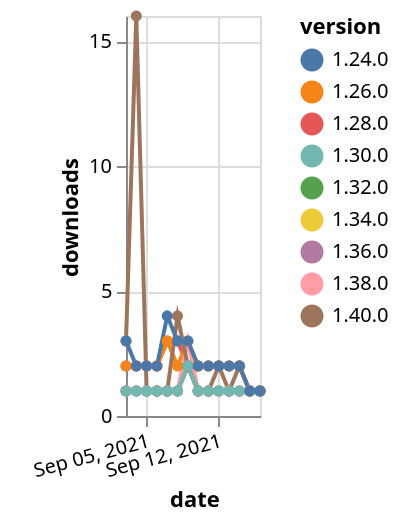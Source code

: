 {"$schema": "https://vega.github.io/schema/vega-lite/v5.json", "description": "A simple bar chart with embedded data.", "data": {"values": [{"date": "2021-09-03", "total": 180, "delta": 1, "version": "1.34.0"}, {"date": "2021-09-04", "total": 181, "delta": 1, "version": "1.34.0"}, {"date": "2021-09-05", "total": 182, "delta": 1, "version": "1.34.0"}, {"date": "2021-09-06", "total": 183, "delta": 1, "version": "1.34.0"}, {"date": "2021-09-07", "total": 184, "delta": 1, "version": "1.34.0"}, {"date": "2021-09-08", "total": 185, "delta": 1, "version": "1.34.0"}, {"date": "2021-09-09", "total": 187, "delta": 2, "version": "1.34.0"}, {"date": "2021-09-10", "total": 188, "delta": 1, "version": "1.34.0"}, {"date": "2021-09-11", "total": 189, "delta": 1, "version": "1.34.0"}, {"date": "2021-09-12", "total": 190, "delta": 1, "version": "1.34.0"}, {"date": "2021-09-13", "total": 191, "delta": 1, "version": "1.34.0"}, {"date": "2021-09-14", "total": 192, "delta": 1, "version": "1.34.0"}, {"date": "2021-09-15", "total": 193, "delta": 1, "version": "1.34.0"}, {"date": "2021-09-16", "total": 194, "delta": 1, "version": "1.34.0"}, {"date": "2021-09-03", "total": 180, "delta": 1, "version": "1.32.0"}, {"date": "2021-09-04", "total": 181, "delta": 1, "version": "1.32.0"}, {"date": "2021-09-05", "total": 182, "delta": 1, "version": "1.32.0"}, {"date": "2021-09-06", "total": 183, "delta": 1, "version": "1.32.0"}, {"date": "2021-09-07", "total": 184, "delta": 1, "version": "1.32.0"}, {"date": "2021-09-08", "total": 185, "delta": 1, "version": "1.32.0"}, {"date": "2021-09-09", "total": 187, "delta": 2, "version": "1.32.0"}, {"date": "2021-09-10", "total": 188, "delta": 1, "version": "1.32.0"}, {"date": "2021-09-11", "total": 189, "delta": 1, "version": "1.32.0"}, {"date": "2021-09-12", "total": 190, "delta": 1, "version": "1.32.0"}, {"date": "2021-09-13", "total": 191, "delta": 1, "version": "1.32.0"}, {"date": "2021-09-14", "total": 192, "delta": 1, "version": "1.32.0"}, {"date": "2021-09-15", "total": 193, "delta": 1, "version": "1.32.0"}, {"date": "2021-09-16", "total": 194, "delta": 1, "version": "1.32.0"}, {"date": "2021-09-03", "total": 2502, "delta": 2, "version": "1.28.0"}, {"date": "2021-09-04", "total": 2504, "delta": 2, "version": "1.28.0"}, {"date": "2021-09-05", "total": 2506, "delta": 2, "version": "1.28.0"}, {"date": "2021-09-06", "total": 2508, "delta": 2, "version": "1.28.0"}, {"date": "2021-09-07", "total": 2511, "delta": 3, "version": "1.28.0"}, {"date": "2021-09-08", "total": 2514, "delta": 3, "version": "1.28.0"}, {"date": "2021-09-09", "total": 2516, "delta": 2, "version": "1.28.0"}, {"date": "2021-09-10", "total": 2518, "delta": 2, "version": "1.28.0"}, {"date": "2021-09-11", "total": 2520, "delta": 2, "version": "1.28.0"}, {"date": "2021-09-12", "total": 2522, "delta": 2, "version": "1.28.0"}, {"date": "2021-09-13", "total": 2524, "delta": 2, "version": "1.28.0"}, {"date": "2021-09-14", "total": 2526, "delta": 2, "version": "1.28.0"}, {"date": "2021-09-15", "total": 2527, "delta": 1, "version": "1.28.0"}, {"date": "2021-09-16", "total": 2528, "delta": 1, "version": "1.28.0"}, {"date": "2021-09-03", "total": 2652, "delta": 2, "version": "1.26.0"}, {"date": "2021-09-04", "total": 2654, "delta": 2, "version": "1.26.0"}, {"date": "2021-09-05", "total": 2656, "delta": 2, "version": "1.26.0"}, {"date": "2021-09-06", "total": 2658, "delta": 2, "version": "1.26.0"}, {"date": "2021-09-07", "total": 2661, "delta": 3, "version": "1.26.0"}, {"date": "2021-09-08", "total": 2663, "delta": 2, "version": "1.26.0"}, {"date": "2021-09-09", "total": 2666, "delta": 3, "version": "1.26.0"}, {"date": "2021-09-10", "total": 2668, "delta": 2, "version": "1.26.0"}, {"date": "2021-09-11", "total": 2670, "delta": 2, "version": "1.26.0"}, {"date": "2021-09-12", "total": 2672, "delta": 2, "version": "1.26.0"}, {"date": "2021-09-13", "total": 2674, "delta": 2, "version": "1.26.0"}, {"date": "2021-09-14", "total": 2676, "delta": 2, "version": "1.26.0"}, {"date": "2021-09-15", "total": 2677, "delta": 1, "version": "1.26.0"}, {"date": "2021-09-16", "total": 2678, "delta": 1, "version": "1.26.0"}, {"date": "2021-09-03", "total": 190, "delta": 1, "version": "1.38.0"}, {"date": "2021-09-04", "total": 191, "delta": 1, "version": "1.38.0"}, {"date": "2021-09-05", "total": 192, "delta": 1, "version": "1.38.0"}, {"date": "2021-09-06", "total": 193, "delta": 1, "version": "1.38.0"}, {"date": "2021-09-07", "total": 194, "delta": 1, "version": "1.38.0"}, {"date": "2021-09-08", "total": 195, "delta": 1, "version": "1.38.0"}, {"date": "2021-09-09", "total": 198, "delta": 3, "version": "1.38.0"}, {"date": "2021-09-10", "total": 199, "delta": 1, "version": "1.38.0"}, {"date": "2021-09-11", "total": 200, "delta": 1, "version": "1.38.0"}, {"date": "2021-09-12", "total": 201, "delta": 1, "version": "1.38.0"}, {"date": "2021-09-13", "total": 202, "delta": 1, "version": "1.38.0"}, {"date": "2021-09-14", "total": 203, "delta": 1, "version": "1.38.0"}, {"date": "2021-09-15", "total": 204, "delta": 1, "version": "1.38.0"}, {"date": "2021-09-16", "total": 205, "delta": 1, "version": "1.38.0"}, {"date": "2021-09-03", "total": 152, "delta": 1, "version": "1.36.0"}, {"date": "2021-09-04", "total": 153, "delta": 1, "version": "1.36.0"}, {"date": "2021-09-05", "total": 154, "delta": 1, "version": "1.36.0"}, {"date": "2021-09-06", "total": 155, "delta": 1, "version": "1.36.0"}, {"date": "2021-09-07", "total": 156, "delta": 1, "version": "1.36.0"}, {"date": "2021-09-08", "total": 157, "delta": 1, "version": "1.36.0"}, {"date": "2021-09-09", "total": 159, "delta": 2, "version": "1.36.0"}, {"date": "2021-09-10", "total": 160, "delta": 1, "version": "1.36.0"}, {"date": "2021-09-11", "total": 161, "delta": 1, "version": "1.36.0"}, {"date": "2021-09-12", "total": 162, "delta": 1, "version": "1.36.0"}, {"date": "2021-09-13", "total": 163, "delta": 1, "version": "1.36.0"}, {"date": "2021-09-14", "total": 164, "delta": 1, "version": "1.36.0"}, {"date": "2021-09-15", "total": 165, "delta": 1, "version": "1.36.0"}, {"date": "2021-09-16", "total": 166, "delta": 1, "version": "1.36.0"}, {"date": "2021-09-03", "total": 126, "delta": 3, "version": "1.40.0"}, {"date": "2021-09-04", "total": 142, "delta": 16, "version": "1.40.0"}, {"date": "2021-09-05", "total": 143, "delta": 1, "version": "1.40.0"}, {"date": "2021-09-06", "total": 144, "delta": 1, "version": "1.40.0"}, {"date": "2021-09-07", "total": 145, "delta": 1, "version": "1.40.0"}, {"date": "2021-09-08", "total": 149, "delta": 4, "version": "1.40.0"}, {"date": "2021-09-09", "total": 151, "delta": 2, "version": "1.40.0"}, {"date": "2021-09-10", "total": 152, "delta": 1, "version": "1.40.0"}, {"date": "2021-09-11", "total": 153, "delta": 1, "version": "1.40.0"}, {"date": "2021-09-12", "total": 155, "delta": 2, "version": "1.40.0"}, {"date": "2021-09-13", "total": 156, "delta": 1, "version": "1.40.0"}, {"date": "2021-09-14", "total": 158, "delta": 2, "version": "1.40.0"}, {"date": "2021-09-15", "total": 159, "delta": 1, "version": "1.40.0"}, {"date": "2021-09-16", "total": 160, "delta": 1, "version": "1.40.0"}, {"date": "2021-09-03", "total": 223, "delta": 1, "version": "1.30.0"}, {"date": "2021-09-04", "total": 224, "delta": 1, "version": "1.30.0"}, {"date": "2021-09-05", "total": 225, "delta": 1, "version": "1.30.0"}, {"date": "2021-09-06", "total": 226, "delta": 1, "version": "1.30.0"}, {"date": "2021-09-07", "total": 227, "delta": 1, "version": "1.30.0"}, {"date": "2021-09-08", "total": 228, "delta": 1, "version": "1.30.0"}, {"date": "2021-09-09", "total": 230, "delta": 2, "version": "1.30.0"}, {"date": "2021-09-10", "total": 231, "delta": 1, "version": "1.30.0"}, {"date": "2021-09-11", "total": 232, "delta": 1, "version": "1.30.0"}, {"date": "2021-09-12", "total": 233, "delta": 1, "version": "1.30.0"}, {"date": "2021-09-13", "total": 234, "delta": 1, "version": "1.30.0"}, {"date": "2021-09-14", "total": 235, "delta": 1, "version": "1.30.0"}, {"date": "2021-09-15", "total": 236, "delta": 1, "version": "1.30.0"}, {"date": "2021-09-16", "total": 237, "delta": 1, "version": "1.30.0"}, {"date": "2021-09-03", "total": 3172, "delta": 3, "version": "1.24.0"}, {"date": "2021-09-04", "total": 3174, "delta": 2, "version": "1.24.0"}, {"date": "2021-09-05", "total": 3176, "delta": 2, "version": "1.24.0"}, {"date": "2021-09-06", "total": 3178, "delta": 2, "version": "1.24.0"}, {"date": "2021-09-07", "total": 3182, "delta": 4, "version": "1.24.0"}, {"date": "2021-09-08", "total": 3185, "delta": 3, "version": "1.24.0"}, {"date": "2021-09-09", "total": 3188, "delta": 3, "version": "1.24.0"}, {"date": "2021-09-10", "total": 3190, "delta": 2, "version": "1.24.0"}, {"date": "2021-09-11", "total": 3192, "delta": 2, "version": "1.24.0"}, {"date": "2021-09-12", "total": 3194, "delta": 2, "version": "1.24.0"}, {"date": "2021-09-13", "total": 3196, "delta": 2, "version": "1.24.0"}, {"date": "2021-09-14", "total": 3198, "delta": 2, "version": "1.24.0"}, {"date": "2021-09-15", "total": 3199, "delta": 1, "version": "1.24.0"}, {"date": "2021-09-16", "total": 3200, "delta": 1, "version": "1.24.0"}]}, "width": "container", "mark": {"type": "line", "point": {"filled": true}}, "encoding": {"x": {"field": "date", "type": "temporal", "timeUnit": "yearmonthdate", "title": "date", "axis": {"labelAngle": -15}}, "y": {"field": "delta", "type": "quantitative", "title": "downloads"}, "color": {"field": "version", "type": "nominal"}, "tooltip": {"field": "delta"}}}